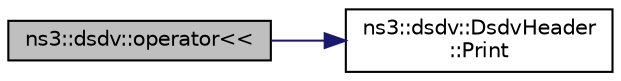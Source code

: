 digraph "ns3::dsdv::operator&lt;&lt;"
{
  edge [fontname="Helvetica",fontsize="10",labelfontname="Helvetica",labelfontsize="10"];
  node [fontname="Helvetica",fontsize="10",shape=record];
  rankdir="LR";
  Node1 [label="ns3::dsdv::operator\<\<",height=0.2,width=0.4,color="black", fillcolor="grey75", style="filled", fontcolor="black"];
  Node1 -> Node2 [color="midnightblue",fontsize="10",style="solid"];
  Node2 [label="ns3::dsdv::DsdvHeader\l::Print",height=0.2,width=0.4,color="black", fillcolor="white", style="filled",URL="$d0/db8/classns3_1_1dsdv_1_1DsdvHeader.html#ad310421b0f6aca47d1f14d13c780f606"];
}
